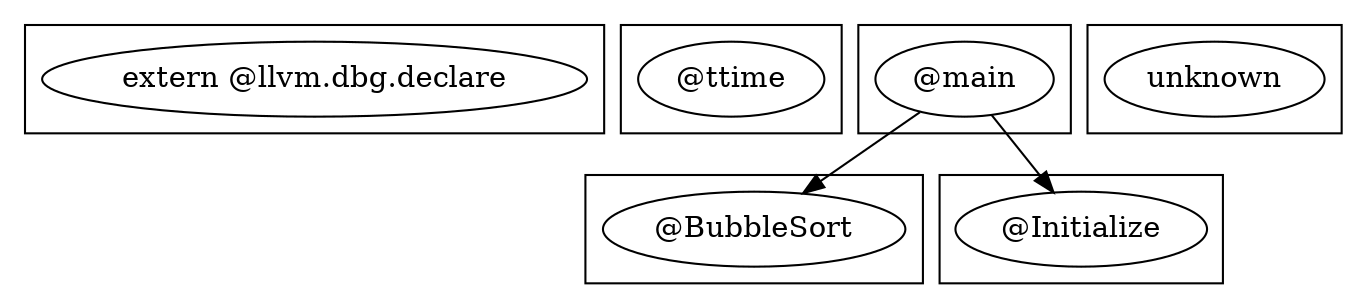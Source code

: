 digraph {
    subgraph cluster_0 {
        145 [label="extern @llvm.dbg.declare"];
    }
    subgraph cluster_1 {
        17 [label="@ttime"];
    }
    subgraph cluster_2 {
        6 [label="@main"];
    }
    subgraph cluster_3 {
        65 [label="@BubbleSort"];
    }
    subgraph cluster_4 {
        30 [label="@Initialize"];
    }
    subgraph cluster_5 {
        -100 [label=unknown];
    }
    6 -> 30 [label=""];
    6 -> 65 [label=""];
}